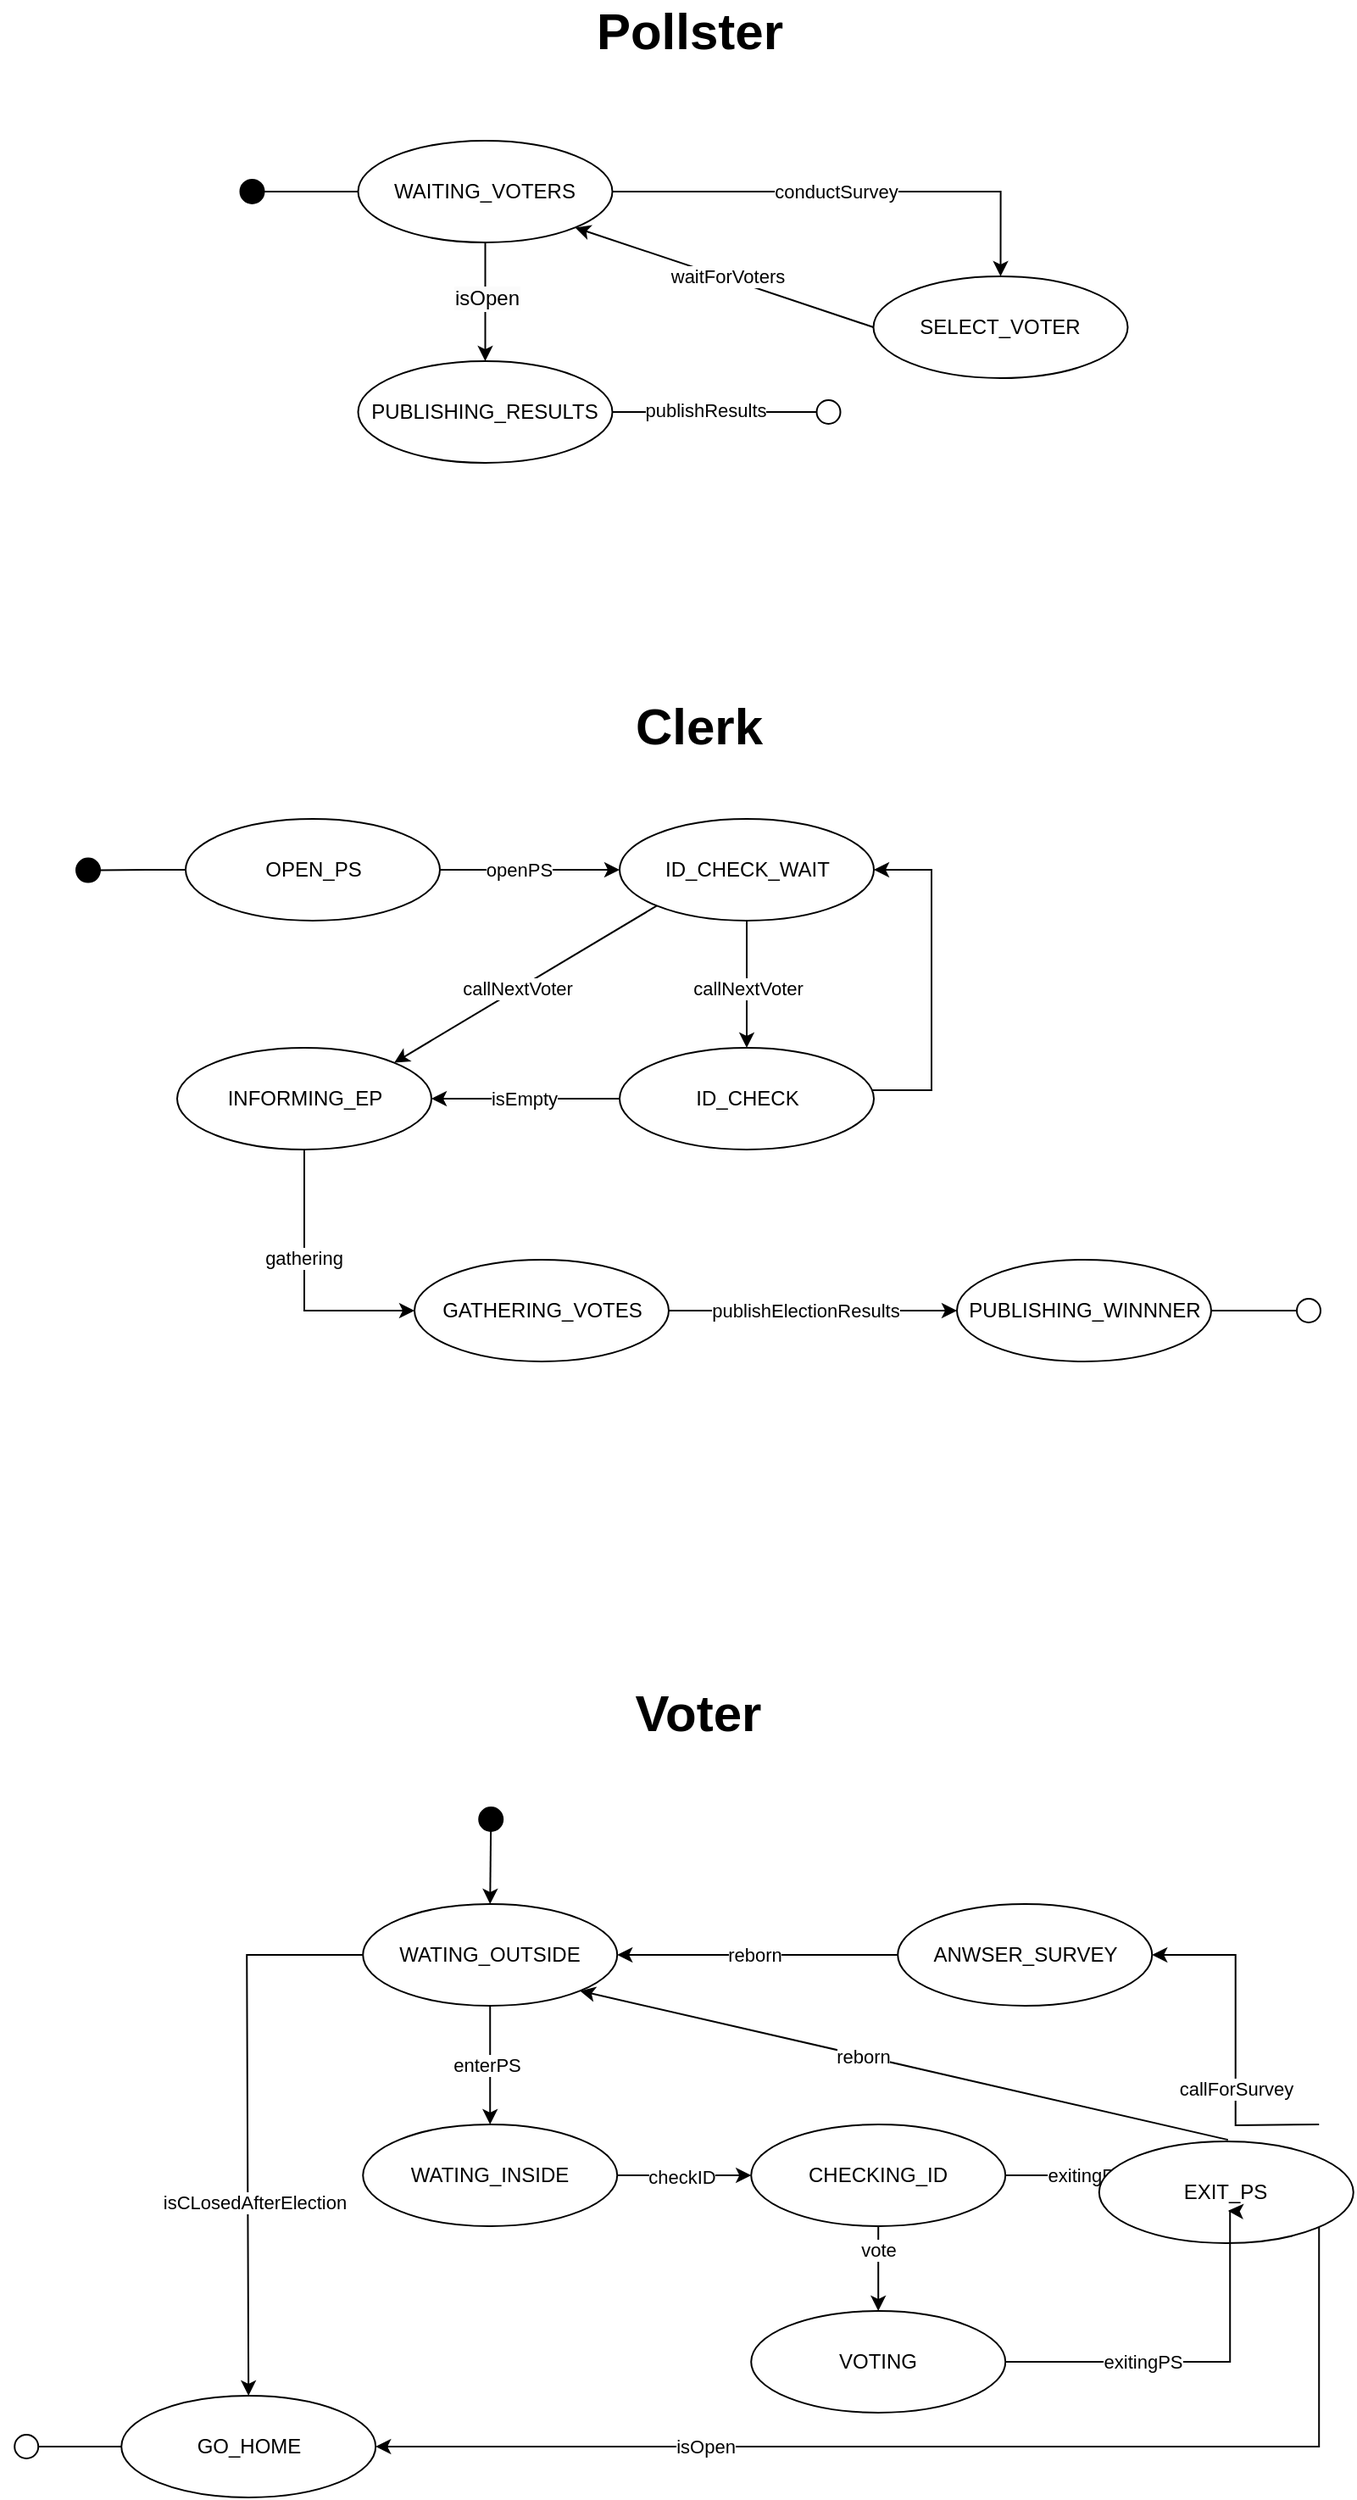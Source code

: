 <mxfile version="24.7.17">
  <diagram name="Page-1" id="3Jy_cLi_bh_WReBdt8x7">
    <mxGraphModel dx="1380" dy="1655" grid="1" gridSize="10" guides="1" tooltips="1" connect="1" arrows="1" fold="1" page="1" pageScale="1" pageWidth="827" pageHeight="1169" math="0" shadow="0">
      <root>
        <mxCell id="0" />
        <mxCell id="1" parent="0" />
        <mxCell id="0KnJnH5cmhYANTK5gAdm-1" value="&lt;b&gt;&lt;font style=&quot;font-size: 30px;&quot;&gt;Pollster&lt;/font&gt;&lt;/b&gt;" style="text;html=1;align=center;verticalAlign=middle;whiteSpace=wrap;rounded=0;" parent="1" vertex="1">
          <mxGeometry x="333" y="-10" width="134" height="30" as="geometry" />
        </mxCell>
        <mxCell id="0KnJnH5cmhYANTK5gAdm-6" style="rounded=0;orthogonalLoop=1;jettySize=auto;html=1;entryX=0.5;entryY=0;entryDx=0;entryDy=0;exitX=1;exitY=0.5;exitDx=0;exitDy=0;edgeStyle=orthogonalEdgeStyle;" parent="1" source="0KnJnH5cmhYANTK5gAdm-2" target="0KnJnH5cmhYANTK5gAdm-3" edge="1">
          <mxGeometry relative="1" as="geometry" />
        </mxCell>
        <mxCell id="0KnJnH5cmhYANTK5gAdm-7" value="conductSurvey" style="edgeLabel;html=1;align=center;verticalAlign=middle;resizable=0;points=[];" parent="0KnJnH5cmhYANTK5gAdm-6" vertex="1" connectable="0">
          <mxGeometry x="-0.145" relative="1" as="geometry">
            <mxPoint x="12" as="offset" />
          </mxGeometry>
        </mxCell>
        <mxCell id="4lhKbXYYIK963jD3s63v-2" style="rounded=0;orthogonalLoop=1;jettySize=auto;html=1;exitX=0.5;exitY=1;exitDx=0;exitDy=0;entryX=0.5;entryY=0;entryDx=0;entryDy=0;" parent="1" source="0KnJnH5cmhYANTK5gAdm-2" target="4lhKbXYYIK963jD3s63v-1" edge="1">
          <mxGeometry relative="1" as="geometry" />
        </mxCell>
        <mxCell id="4lhKbXYYIK963jD3s63v-3" value="&lt;span style=&quot;font-size: 12px; text-wrap: wrap; background-color: rgb(251, 251, 251);&quot;&gt;isOpen&lt;/span&gt;" style="edgeLabel;html=1;align=center;verticalAlign=middle;resizable=0;points=[];" parent="4lhKbXYYIK963jD3s63v-2" vertex="1" connectable="0">
          <mxGeometry x="-0.07" y="1" relative="1" as="geometry">
            <mxPoint x="-1" as="offset" />
          </mxGeometry>
        </mxCell>
        <mxCell id="JTm1vCaIsmXUb61DOoZo-14" style="edgeStyle=orthogonalEdgeStyle;rounded=0;orthogonalLoop=1;jettySize=auto;html=1;exitX=0;exitY=0.5;exitDx=0;exitDy=0;startArrow=none;startFill=0;endArrow=oval;endFill=1;endSize=14;" parent="1" source="0KnJnH5cmhYANTK5gAdm-2" edge="1">
          <mxGeometry relative="1" as="geometry">
            <mxPoint x="141.75" y="99.953" as="targetPoint" />
          </mxGeometry>
        </mxCell>
        <mxCell id="0KnJnH5cmhYANTK5gAdm-2" value="WAITING_VOTERS" style="ellipse;whiteSpace=wrap;html=1;" parent="1" vertex="1">
          <mxGeometry x="204.25" y="70" width="150" height="60" as="geometry" />
        </mxCell>
        <mxCell id="0KnJnH5cmhYANTK5gAdm-4" style="rounded=0;orthogonalLoop=1;jettySize=auto;html=1;entryX=1;entryY=1;entryDx=0;entryDy=0;exitX=0;exitY=0.5;exitDx=0;exitDy=0;" parent="1" source="0KnJnH5cmhYANTK5gAdm-3" target="0KnJnH5cmhYANTK5gAdm-2" edge="1">
          <mxGeometry relative="1" as="geometry" />
        </mxCell>
        <mxCell id="0KnJnH5cmhYANTK5gAdm-5" value="waitForVoters" style="edgeLabel;html=1;align=center;verticalAlign=middle;resizable=0;points=[];" parent="0KnJnH5cmhYANTK5gAdm-4" vertex="1" connectable="0">
          <mxGeometry x="0.229" relative="1" as="geometry">
            <mxPoint x="22" y="6" as="offset" />
          </mxGeometry>
        </mxCell>
        <mxCell id="0KnJnH5cmhYANTK5gAdm-3" value="SELECT_VOTER" style="ellipse;whiteSpace=wrap;html=1;" parent="1" vertex="1">
          <mxGeometry x="508.25" y="150" width="150" height="60" as="geometry" />
        </mxCell>
        <mxCell id="0KnJnH5cmhYANTK5gAdm-13" value="&lt;b&gt;&lt;font style=&quot;font-size: 30px;&quot;&gt;Clerk&lt;/font&gt;&lt;/b&gt;" style="text;html=1;align=center;verticalAlign=middle;whiteSpace=wrap;rounded=0;" parent="1" vertex="1">
          <mxGeometry x="359.5" y="400" width="91" height="30" as="geometry" />
        </mxCell>
        <mxCell id="0KnJnH5cmhYANTK5gAdm-18" style="rounded=0;orthogonalLoop=1;jettySize=auto;html=1;startArrow=classic;startFill=1;endArrow=none;endFill=0;entryX=1;entryY=0.5;entryDx=0;entryDy=0;" parent="1" source="0KnJnH5cmhYANTK5gAdm-14" target="JTm1vCaIsmXUb61DOoZo-1" edge="1">
          <mxGeometry relative="1" as="geometry">
            <mxPoint x="237.5" y="500" as="targetPoint" />
          </mxGeometry>
        </mxCell>
        <mxCell id="0KnJnH5cmhYANTK5gAdm-19" value="openPS" style="edgeLabel;html=1;align=center;verticalAlign=middle;resizable=0;points=[];" parent="0KnJnH5cmhYANTK5gAdm-18" vertex="1" connectable="0">
          <mxGeometry x="-0.186" y="-2" relative="1" as="geometry">
            <mxPoint x="-17" y="2" as="offset" />
          </mxGeometry>
        </mxCell>
        <mxCell id="R34cYh7QcRfcW6xZ5kAB-9" style="rounded=0;orthogonalLoop=1;jettySize=auto;html=1;exitX=0.5;exitY=1;exitDx=0;exitDy=0;entryX=0.5;entryY=0;entryDx=0;entryDy=0;" parent="1" source="0KnJnH5cmhYANTK5gAdm-14" target="4lhKbXYYIK963jD3s63v-6" edge="1">
          <mxGeometry relative="1" as="geometry" />
        </mxCell>
        <mxCell id="R34cYh7QcRfcW6xZ5kAB-10" value="callNextVoter" style="edgeLabel;html=1;align=center;verticalAlign=middle;resizable=0;points=[];strokeColor=none;" parent="R34cYh7QcRfcW6xZ5kAB-9" vertex="1" connectable="0">
          <mxGeometry x="-0.206" y="-2" relative="1" as="geometry">
            <mxPoint x="2" y="10" as="offset" />
          </mxGeometry>
        </mxCell>
        <mxCell id="fbJLUDMfT-4S8YINGTq7-1" style="rounded=0;orthogonalLoop=1;jettySize=auto;html=1;exitX=0;exitY=1;exitDx=0;exitDy=0;entryX=1;entryY=0;entryDx=0;entryDy=0;" edge="1" parent="1" source="0KnJnH5cmhYANTK5gAdm-14" target="R34cYh7QcRfcW6xZ5kAB-27">
          <mxGeometry relative="1" as="geometry" />
        </mxCell>
        <mxCell id="fbJLUDMfT-4S8YINGTq7-2" value="callNextVoter" style="edgeLabel;html=1;align=center;verticalAlign=middle;resizable=0;points=[];" vertex="1" connectable="0" parent="fbJLUDMfT-4S8YINGTq7-1">
          <mxGeometry x="0.062" y="-1" relative="1" as="geometry">
            <mxPoint as="offset" />
          </mxGeometry>
        </mxCell>
        <mxCell id="0KnJnH5cmhYANTK5gAdm-14" value="ID_CHECK_WAIT" style="ellipse;whiteSpace=wrap;html=1;" parent="1" vertex="1">
          <mxGeometry x="358.5" y="470" width="150" height="60" as="geometry" />
        </mxCell>
        <mxCell id="0KnJnH5cmhYANTK5gAdm-45" value="&lt;b style=&quot;&quot;&gt;&lt;font style=&quot;font-size: 30px;&quot;&gt;Voter&lt;/font&gt;&lt;/b&gt;" style="text;html=1;align=center;verticalAlign=middle;whiteSpace=wrap;rounded=0;fontSize=35;" parent="1" vertex="1">
          <mxGeometry x="352" y="980" width="106" height="30" as="geometry" />
        </mxCell>
        <mxCell id="R34cYh7QcRfcW6xZ5kAB-3" style="rounded=0;orthogonalLoop=1;jettySize=auto;html=1;exitX=1;exitY=0.5;exitDx=0;exitDy=0;endArrow=oval;endFill=0;fontStyle=0;strokeWidth=1;startSize=8;endSize=14;" parent="1" source="4lhKbXYYIK963jD3s63v-1" edge="1">
          <mxGeometry relative="1" as="geometry">
            <mxPoint x="481.75" y="230" as="targetPoint" />
          </mxGeometry>
        </mxCell>
        <mxCell id="R34cYh7QcRfcW6xZ5kAB-4" value="publishResults" style="edgeLabel;html=1;align=center;verticalAlign=middle;resizable=0;points=[];" parent="R34cYh7QcRfcW6xZ5kAB-3" vertex="1" connectable="0">
          <mxGeometry x="-0.143" y="1" relative="1" as="geometry">
            <mxPoint as="offset" />
          </mxGeometry>
        </mxCell>
        <mxCell id="4lhKbXYYIK963jD3s63v-1" value="PUBLISHING_RESULTS" style="ellipse;whiteSpace=wrap;html=1;strokeWidth=1;" parent="1" vertex="1">
          <mxGeometry x="204.25" y="200" width="150" height="60" as="geometry" />
        </mxCell>
        <mxCell id="R34cYh7QcRfcW6xZ5kAB-28" style="edgeStyle=orthogonalEdgeStyle;rounded=0;orthogonalLoop=1;jettySize=auto;html=1;exitX=0;exitY=0.5;exitDx=0;exitDy=0;entryX=1;entryY=0.5;entryDx=0;entryDy=0;" parent="1" source="4lhKbXYYIK963jD3s63v-6" target="R34cYh7QcRfcW6xZ5kAB-27" edge="1">
          <mxGeometry relative="1" as="geometry" />
        </mxCell>
        <mxCell id="R34cYh7QcRfcW6xZ5kAB-29" value="isEmpty" style="edgeLabel;html=1;align=center;verticalAlign=middle;resizable=0;points=[];" parent="R34cYh7QcRfcW6xZ5kAB-28" vertex="1" connectable="0">
          <mxGeometry x="0.053" relative="1" as="geometry">
            <mxPoint x="2" as="offset" />
          </mxGeometry>
        </mxCell>
        <mxCell id="JTm1vCaIsmXUb61DOoZo-3" style="edgeStyle=orthogonalEdgeStyle;rounded=0;orthogonalLoop=1;jettySize=auto;html=1;entryX=1;entryY=0.5;entryDx=0;entryDy=0;" parent="1" source="4lhKbXYYIK963jD3s63v-6" target="0KnJnH5cmhYANTK5gAdm-14" edge="1">
          <mxGeometry relative="1" as="geometry">
            <Array as="points">
              <mxPoint x="542.5" y="630" />
              <mxPoint x="542.5" y="500" />
            </Array>
          </mxGeometry>
        </mxCell>
        <mxCell id="4lhKbXYYIK963jD3s63v-6" value="ID_CHECK" style="ellipse;whiteSpace=wrap;html=1;" parent="1" vertex="1">
          <mxGeometry x="358.5" y="605" width="150" height="60" as="geometry" />
        </mxCell>
        <mxCell id="R34cYh7QcRfcW6xZ5kAB-31" style="edgeStyle=orthogonalEdgeStyle;rounded=0;orthogonalLoop=1;jettySize=auto;html=1;exitX=0.5;exitY=1;exitDx=0;exitDy=0;entryX=0;entryY=0.5;entryDx=0;entryDy=0;" parent="1" source="R34cYh7QcRfcW6xZ5kAB-27" target="R34cYh7QcRfcW6xZ5kAB-30" edge="1">
          <mxGeometry relative="1" as="geometry" />
        </mxCell>
        <mxCell id="R34cYh7QcRfcW6xZ5kAB-32" value="gathering" style="edgeLabel;html=1;align=center;verticalAlign=middle;resizable=0;points=[];" parent="R34cYh7QcRfcW6xZ5kAB-31" vertex="1" connectable="0">
          <mxGeometry x="-0.203" y="-1" relative="1" as="geometry">
            <mxPoint as="offset" />
          </mxGeometry>
        </mxCell>
        <mxCell id="R34cYh7QcRfcW6xZ5kAB-27" value="INFORMING_EP" style="ellipse;whiteSpace=wrap;html=1;" parent="1" vertex="1">
          <mxGeometry x="97.5" y="605" width="150" height="60" as="geometry" />
        </mxCell>
        <mxCell id="R34cYh7QcRfcW6xZ5kAB-34" style="edgeStyle=orthogonalEdgeStyle;rounded=0;orthogonalLoop=1;jettySize=auto;html=1;exitX=1;exitY=0.5;exitDx=0;exitDy=0;entryX=0;entryY=0.5;entryDx=0;entryDy=0;" parent="1" source="R34cYh7QcRfcW6xZ5kAB-30" target="R34cYh7QcRfcW6xZ5kAB-33" edge="1">
          <mxGeometry relative="1" as="geometry" />
        </mxCell>
        <mxCell id="R34cYh7QcRfcW6xZ5kAB-35" value="publishElectionResults" style="edgeLabel;html=1;align=center;verticalAlign=middle;resizable=0;points=[];" parent="R34cYh7QcRfcW6xZ5kAB-34" vertex="1" connectable="0">
          <mxGeometry x="-0.338" y="-2" relative="1" as="geometry">
            <mxPoint x="24" y="-2" as="offset" />
          </mxGeometry>
        </mxCell>
        <mxCell id="R34cYh7QcRfcW6xZ5kAB-30" value="GATHERING_VOTES" style="ellipse;whiteSpace=wrap;html=1;" parent="1" vertex="1">
          <mxGeometry x="237.5" y="730" width="150" height="60" as="geometry" />
        </mxCell>
        <mxCell id="JTm1vCaIsmXUb61DOoZo-10" style="rounded=0;orthogonalLoop=1;jettySize=auto;html=1;exitX=1;exitY=0.5;exitDx=0;exitDy=0;endArrow=oval;endFill=0;endSize=14;startSize=12;" parent="1" source="R34cYh7QcRfcW6xZ5kAB-33" edge="1">
          <mxGeometry relative="1" as="geometry">
            <mxPoint x="765" y="760" as="targetPoint" />
          </mxGeometry>
        </mxCell>
        <mxCell id="R34cYh7QcRfcW6xZ5kAB-33" value="PUBLISHING_WINNNER" style="ellipse;whiteSpace=wrap;html=1;" parent="1" vertex="1">
          <mxGeometry x="557.5" y="730" width="150" height="60" as="geometry" />
        </mxCell>
        <mxCell id="R34cYh7QcRfcW6xZ5kAB-42" style="rounded=0;orthogonalLoop=1;jettySize=auto;html=1;exitX=0.5;exitY=1;exitDx=0;exitDy=0;" parent="1" source="R34cYh7QcRfcW6xZ5kAB-40" target="R34cYh7QcRfcW6xZ5kAB-41" edge="1">
          <mxGeometry relative="1" as="geometry" />
        </mxCell>
        <mxCell id="R34cYh7QcRfcW6xZ5kAB-44" value="enterPS" style="edgeLabel;html=1;align=center;verticalAlign=middle;resizable=0;points=[];" parent="R34cYh7QcRfcW6xZ5kAB-42" vertex="1" connectable="0">
          <mxGeometry x="-0.028" y="1" relative="1" as="geometry">
            <mxPoint x="-3" y="1" as="offset" />
          </mxGeometry>
        </mxCell>
        <mxCell id="R34cYh7QcRfcW6xZ5kAB-77" style="rounded=0;orthogonalLoop=1;jettySize=auto;html=1;exitX=0;exitY=0.5;exitDx=0;exitDy=0;entryX=0.5;entryY=0;entryDx=0;entryDy=0;" parent="1" source="R34cYh7QcRfcW6xZ5kAB-40" target="R34cYh7QcRfcW6xZ5kAB-74" edge="1">
          <mxGeometry relative="1" as="geometry">
            <Array as="points">
              <mxPoint x="138.61" y="1140" />
            </Array>
          </mxGeometry>
        </mxCell>
        <mxCell id="R34cYh7QcRfcW6xZ5kAB-84" value="isCLosedAfterElection" style="edgeLabel;html=1;align=center;verticalAlign=middle;resizable=0;points=[];" parent="R34cYh7QcRfcW6xZ5kAB-77" vertex="1" connectable="0">
          <mxGeometry x="-0.08" y="1" relative="1" as="geometry">
            <mxPoint x="3" y="63" as="offset" />
          </mxGeometry>
        </mxCell>
        <mxCell id="R34cYh7QcRfcW6xZ5kAB-40" value="WATING_OUTSIDE" style="ellipse;whiteSpace=wrap;html=1;" parent="1" vertex="1">
          <mxGeometry x="207.11" y="1110" width="150" height="60" as="geometry" />
        </mxCell>
        <mxCell id="R34cYh7QcRfcW6xZ5kAB-46" style="rounded=0;orthogonalLoop=1;jettySize=auto;html=1;exitX=1;exitY=0.5;exitDx=0;exitDy=0;entryX=0;entryY=0.5;entryDx=0;entryDy=0;" parent="1" source="R34cYh7QcRfcW6xZ5kAB-41" target="R34cYh7QcRfcW6xZ5kAB-45" edge="1">
          <mxGeometry relative="1" as="geometry" />
        </mxCell>
        <mxCell id="R34cYh7QcRfcW6xZ5kAB-47" value="checkID" style="edgeLabel;html=1;align=center;verticalAlign=middle;resizable=0;points=[];" parent="R34cYh7QcRfcW6xZ5kAB-46" vertex="1" connectable="0">
          <mxGeometry x="-0.041" y="-1" relative="1" as="geometry">
            <mxPoint as="offset" />
          </mxGeometry>
        </mxCell>
        <mxCell id="R34cYh7QcRfcW6xZ5kAB-41" value="WATING_INSIDE" style="ellipse;whiteSpace=wrap;html=1;" parent="1" vertex="1">
          <mxGeometry x="207.11" y="1240" width="150" height="60" as="geometry" />
        </mxCell>
        <mxCell id="R34cYh7QcRfcW6xZ5kAB-53" style="rounded=0;orthogonalLoop=1;jettySize=auto;html=1;exitX=0.5;exitY=1;exitDx=0;exitDy=0;entryX=0.5;entryY=0;entryDx=0;entryDy=0;" parent="1" source="R34cYh7QcRfcW6xZ5kAB-45" target="R34cYh7QcRfcW6xZ5kAB-52" edge="1">
          <mxGeometry relative="1" as="geometry" />
        </mxCell>
        <mxCell id="R34cYh7QcRfcW6xZ5kAB-54" value="vote" style="edgeLabel;html=1;align=center;verticalAlign=middle;resizable=0;points=[];" parent="R34cYh7QcRfcW6xZ5kAB-53" vertex="1" connectable="0">
          <mxGeometry x="0.301" y="-1" relative="1" as="geometry">
            <mxPoint x="1" y="-19" as="offset" />
          </mxGeometry>
        </mxCell>
        <mxCell id="R34cYh7QcRfcW6xZ5kAB-79" style="edgeStyle=orthogonalEdgeStyle;rounded=0;orthogonalLoop=1;jettySize=auto;html=1;exitX=1;exitY=0.5;exitDx=0;exitDy=0;entryX=0;entryY=0.5;entryDx=0;entryDy=0;" parent="1" source="R34cYh7QcRfcW6xZ5kAB-45" edge="1">
          <mxGeometry relative="1" as="geometry">
            <mxPoint x="696.11" y="1270" as="targetPoint" />
          </mxGeometry>
        </mxCell>
        <mxCell id="R34cYh7QcRfcW6xZ5kAB-80" value="exitingPS" style="edgeLabel;html=1;align=center;verticalAlign=middle;resizable=0;points=[];" parent="R34cYh7QcRfcW6xZ5kAB-79" vertex="1" connectable="0">
          <mxGeometry x="-0.326" y="2" relative="1" as="geometry">
            <mxPoint x="11" y="2" as="offset" />
          </mxGeometry>
        </mxCell>
        <mxCell id="R34cYh7QcRfcW6xZ5kAB-45" value="CHECKING_ID" style="ellipse;whiteSpace=wrap;html=1;" parent="1" vertex="1">
          <mxGeometry x="436.11" y="1240" width="150" height="60" as="geometry" />
        </mxCell>
        <mxCell id="R34cYh7QcRfcW6xZ5kAB-61" style="rounded=0;orthogonalLoop=1;jettySize=auto;html=1;exitX=0;exitY=0;exitDx=0;exitDy=0;entryX=1;entryY=1;entryDx=0;entryDy=0;" parent="1" target="R34cYh7QcRfcW6xZ5kAB-40" edge="1">
          <mxGeometry relative="1" as="geometry">
            <mxPoint x="717.426" y="1249.05" as="sourcePoint" />
            <mxPoint x="357.107" y="1161.192" as="targetPoint" />
          </mxGeometry>
        </mxCell>
        <mxCell id="R34cYh7QcRfcW6xZ5kAB-63" value="reborn" style="edgeLabel;html=1;align=center;verticalAlign=middle;resizable=0;points=[];" parent="R34cYh7QcRfcW6xZ5kAB-61" vertex="1" connectable="0">
          <mxGeometry x="0.127" relative="1" as="geometry">
            <mxPoint as="offset" />
          </mxGeometry>
        </mxCell>
        <mxCell id="R34cYh7QcRfcW6xZ5kAB-65" style="edgeStyle=orthogonalEdgeStyle;rounded=0;orthogonalLoop=1;jettySize=auto;html=1;exitX=0.5;exitY=0;exitDx=0;exitDy=0;entryX=1;entryY=0.5;entryDx=0;entryDy=0;" parent="1" target="R34cYh7QcRfcW6xZ5kAB-64" edge="1">
          <mxGeometry relative="1" as="geometry">
            <mxPoint x="771.11" y="1240" as="sourcePoint" />
          </mxGeometry>
        </mxCell>
        <mxCell id="R34cYh7QcRfcW6xZ5kAB-68" value="callForSurvey" style="edgeLabel;html=1;align=center;verticalAlign=middle;resizable=0;points=[];" parent="R34cYh7QcRfcW6xZ5kAB-65" vertex="1" connectable="0">
          <mxGeometry x="-0.127" y="-2" relative="1" as="geometry">
            <mxPoint x="-2" y="16" as="offset" />
          </mxGeometry>
        </mxCell>
        <mxCell id="JTm1vCaIsmXUb61DOoZo-5" style="edgeStyle=orthogonalEdgeStyle;rounded=0;orthogonalLoop=1;jettySize=auto;html=1;exitX=0.5;exitY=1;exitDx=0;exitDy=0;entryX=1;entryY=0.5;entryDx=0;entryDy=0;" parent="1" target="R34cYh7QcRfcW6xZ5kAB-74" edge="1">
          <mxGeometry relative="1" as="geometry">
            <mxPoint x="771.11" y="1300" as="sourcePoint" />
            <Array as="points">
              <mxPoint x="771.61" y="1430" />
            </Array>
          </mxGeometry>
        </mxCell>
        <mxCell id="JTm1vCaIsmXUb61DOoZo-6" value="isOpen" style="edgeLabel;html=1;align=center;verticalAlign=middle;resizable=0;points=[];" parent="JTm1vCaIsmXUb61DOoZo-5" vertex="1" connectable="0">
          <mxGeometry x="-0.163" y="-1" relative="1" as="geometry">
            <mxPoint x="-205" y="1" as="offset" />
          </mxGeometry>
        </mxCell>
        <mxCell id="R34cYh7QcRfcW6xZ5kAB-49" value="EXIT_PS" style="ellipse;whiteSpace=wrap;html=1;" parent="1" vertex="1">
          <mxGeometry x="641.38" y="1250" width="150" height="60" as="geometry" />
        </mxCell>
        <mxCell id="R34cYh7QcRfcW6xZ5kAB-55" style="edgeStyle=orthogonalEdgeStyle;rounded=0;orthogonalLoop=1;jettySize=auto;html=1;exitX=1;exitY=0.5;exitDx=0;exitDy=0;entryX=0;entryY=1;entryDx=0;entryDy=0;" parent="1" source="R34cYh7QcRfcW6xZ5kAB-52" edge="1">
          <mxGeometry relative="1" as="geometry">
            <Array as="points">
              <mxPoint x="718.61" y="1380" />
              <mxPoint x="718.61" y="1291" />
            </Array>
            <mxPoint x="717.426" y="1290.95" as="targetPoint" />
          </mxGeometry>
        </mxCell>
        <mxCell id="R34cYh7QcRfcW6xZ5kAB-56" value="exitingPS" style="edgeLabel;html=1;align=center;verticalAlign=middle;resizable=0;points=[];" parent="R34cYh7QcRfcW6xZ5kAB-55" vertex="1" connectable="0">
          <mxGeometry x="-0.453" y="-1" relative="1" as="geometry">
            <mxPoint x="20" y="-1" as="offset" />
          </mxGeometry>
        </mxCell>
        <mxCell id="R34cYh7QcRfcW6xZ5kAB-52" value="VOTING" style="ellipse;whiteSpace=wrap;html=1;" parent="1" vertex="1">
          <mxGeometry x="436.11" y="1350" width="150" height="60" as="geometry" />
        </mxCell>
        <mxCell id="R34cYh7QcRfcW6xZ5kAB-64" value="ANWSER_SURVEY" style="ellipse;whiteSpace=wrap;html=1;" parent="1" vertex="1">
          <mxGeometry x="522.61" y="1110" width="150" height="60" as="geometry" />
        </mxCell>
        <mxCell id="R34cYh7QcRfcW6xZ5kAB-66" style="edgeStyle=orthogonalEdgeStyle;rounded=0;orthogonalLoop=1;jettySize=auto;html=1;exitX=0;exitY=0.5;exitDx=0;exitDy=0;entryX=1;entryY=0.5;entryDx=0;entryDy=0;" parent="1" source="R34cYh7QcRfcW6xZ5kAB-64" target="R34cYh7QcRfcW6xZ5kAB-40" edge="1">
          <mxGeometry relative="1" as="geometry" />
        </mxCell>
        <mxCell id="R34cYh7QcRfcW6xZ5kAB-67" value="reborn" style="edgeLabel;html=1;align=center;verticalAlign=middle;resizable=0;points=[];" parent="R34cYh7QcRfcW6xZ5kAB-66" vertex="1" connectable="0">
          <mxGeometry x="-0.114" relative="1" as="geometry">
            <mxPoint x="-11" as="offset" />
          </mxGeometry>
        </mxCell>
        <mxCell id="JTm1vCaIsmXUb61DOoZo-8" style="rounded=0;orthogonalLoop=1;jettySize=auto;html=1;exitX=0;exitY=0.5;exitDx=0;exitDy=0;endArrow=oval;endFill=0;startSize=9;endSize=14;" parent="1" source="R34cYh7QcRfcW6xZ5kAB-74" edge="1">
          <mxGeometry relative="1" as="geometry">
            <mxPoint x="8.61" y="1430" as="targetPoint" />
          </mxGeometry>
        </mxCell>
        <mxCell id="R34cYh7QcRfcW6xZ5kAB-74" value="GO_HOME" style="ellipse;whiteSpace=wrap;html=1;" parent="1" vertex="1">
          <mxGeometry x="64.61" y="1400" width="150" height="60" as="geometry" />
        </mxCell>
        <mxCell id="JTm1vCaIsmXUb61DOoZo-11" style="edgeStyle=orthogonalEdgeStyle;rounded=0;orthogonalLoop=1;jettySize=auto;html=1;exitX=0;exitY=0.5;exitDx=0;exitDy=0;startArrow=none;startFill=0;endArrow=oval;endFill=1;endSize=14;startSize=8;" parent="1" source="JTm1vCaIsmXUb61DOoZo-1" edge="1">
          <mxGeometry relative="1" as="geometry">
            <mxPoint x="45" y="500.286" as="targetPoint" />
          </mxGeometry>
        </mxCell>
        <mxCell id="JTm1vCaIsmXUb61DOoZo-1" value="OPEN_PS" style="ellipse;whiteSpace=wrap;html=1;" parent="1" vertex="1">
          <mxGeometry x="102.5" y="470" width="150" height="60" as="geometry" />
        </mxCell>
        <mxCell id="JTm1vCaIsmXUb61DOoZo-7" value="" style="endArrow=classic;html=1;rounded=0;entryX=0.5;entryY=0;entryDx=0;entryDy=0;startArrow=oval;startFill=1;strokeWidth=1;curved=0;endSize=6;startSize=14;" parent="1" target="R34cYh7QcRfcW6xZ5kAB-40" edge="1">
          <mxGeometry width="50" height="50" relative="1" as="geometry">
            <mxPoint x="282.61" y="1060" as="sourcePoint" />
            <mxPoint x="318.61" y="1070" as="targetPoint" />
          </mxGeometry>
        </mxCell>
      </root>
    </mxGraphModel>
  </diagram>
</mxfile>
